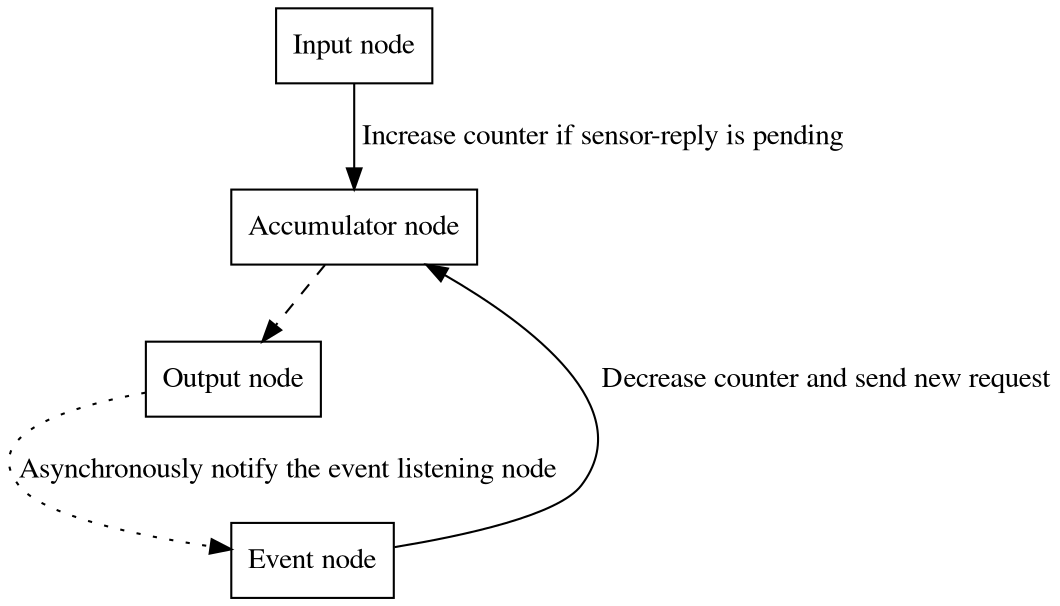 digraph G
{
                node [fontname="Times Roman", shape=rectangle]
                edge [color=black, fontname="Times Roman"]

                InputNode [label="Input node"]
                OutputNode [label="Output node"]
                CounterNode [label="Accumulator node"]
                EventNode [label="Event node"]


                
                CounterNode->OutputNode [style=dashed]
                InputNode->CounterNode [label=" Increase counter if sensor-reply is pending"]
                EventNode->CounterNode [label=" Decrease counter and send new request"]
                OutputNode->EventNode [label="Asynchronously notify the event listening node   ", style=dotted]
}
